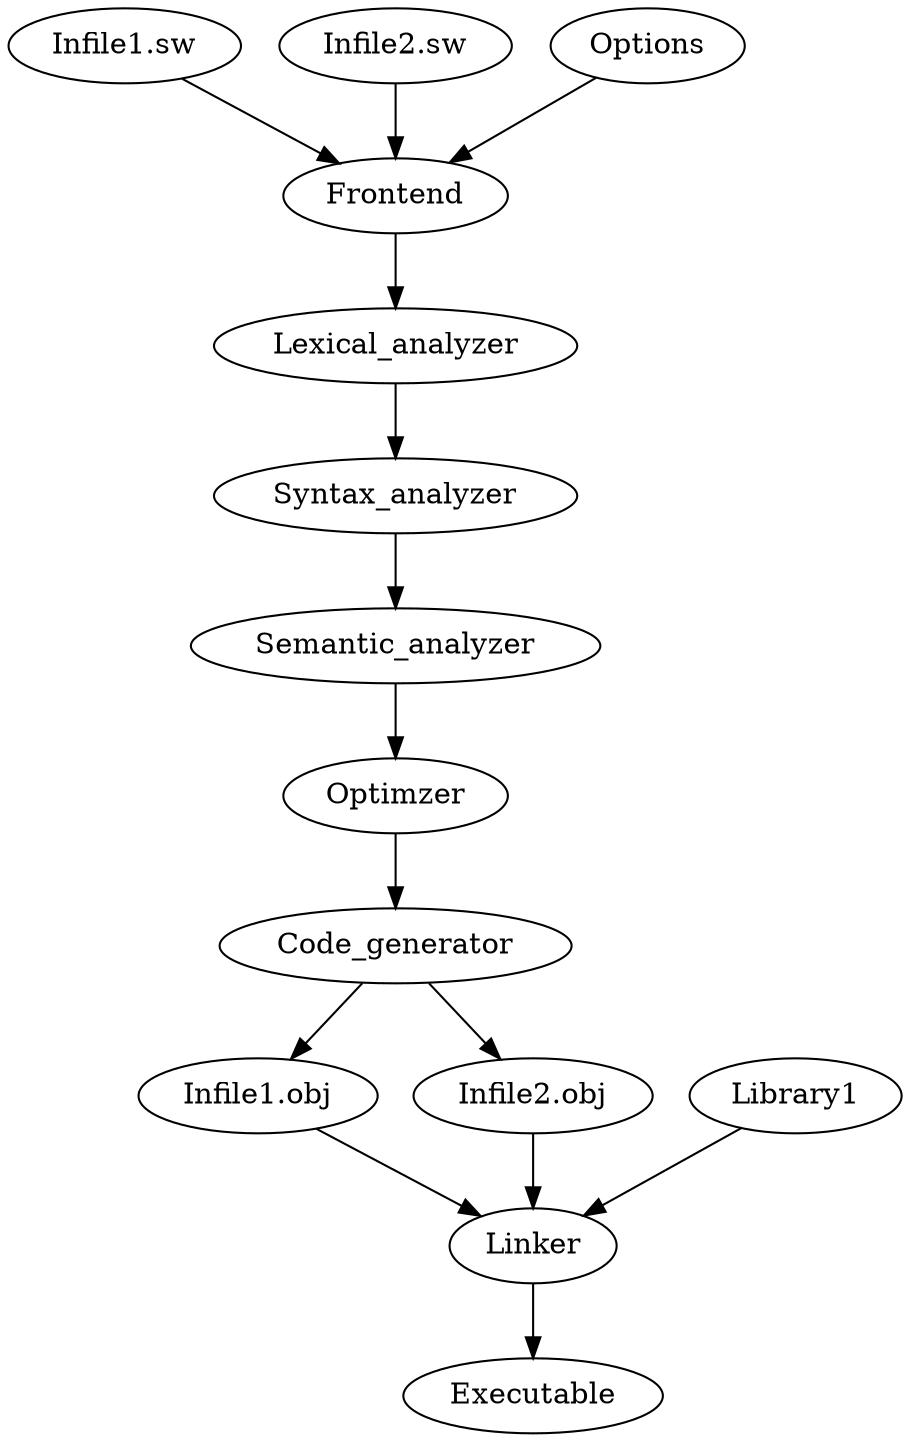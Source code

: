 # Use neato -Tpng compiler.dot -o compiler.png
digraph Compiler {
	overlap = scale;
	"Infile1.sw" -> "Frontend";
	"Infile2.sw" -> "Frontend";
	"Options" -> "Frontend";
# The frontend just determines the path to take through the compiler and
# 	assigns certain objects, debugging flags, optimization level, where to
#	stop, etc...
	"Frontend" -> "Lexical_analyzer";
# Output of Lexical_analyzer is tokens;
	"Lexical_analyzer" -> "Syntax_analyzer";
# Output of Syntax_analyzer is AST of tokens
	"Syntax_analyzer" -> "Semantic_analyzer";
# Output of Semantic_analyzer is AST of Language
	"Semantic_analyzer" -> "Optimzer";
# Output of Optimzer is AST of Language
	"Optimzer" -> "Code_generator";
# Output of Code_generator is new code
	"Code_generator" -> "Infile1.obj";
	"Code_generator" -> "Infile2.obj";
# Optional step here to convert new code to relocatable object code
	"Infile1.obj" -> "Linker";
	"Infile2.obj" -> "Linker";
	"Library1" -> "Linker";
	Linker -> "Executable";
# Output of Linker is executable
}

# Compiler has a front end, some sort of interface to tell it what you want
# Translator does same as compiler down to cod_generation 
#	has a different output but otherwise the same, maybe also has
#	a different interface, but similar to compiler
# Interpreter is like a translator.... 
# critic is like a translator again with different output
# Pretty printer again like translator different output
# syntax highlighter like translator could skip optimizer phase
# Could make one interface for all....
# Interface needs to do the following:
# 	define what inputs to read in (files, libraries, includes)
#	define what you are doing (what path to take and what 
#			final result looks like)
#	provide usage, simple and documentation...
